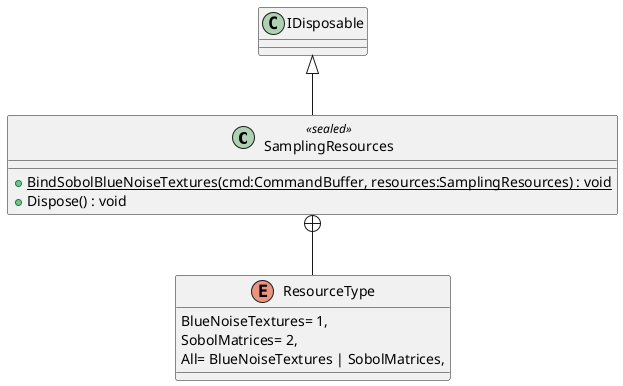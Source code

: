 @startuml
class SamplingResources <<sealed>> {
    + {static} BindSobolBlueNoiseTextures(cmd:CommandBuffer, resources:SamplingResources) : void
    + Dispose() : void
}
enum ResourceType {
    BlueNoiseTextures= 1,
    SobolMatrices= 2,
    All= BlueNoiseTextures | SobolMatrices,
}
IDisposable <|-- SamplingResources
SamplingResources +-- ResourceType
@enduml
